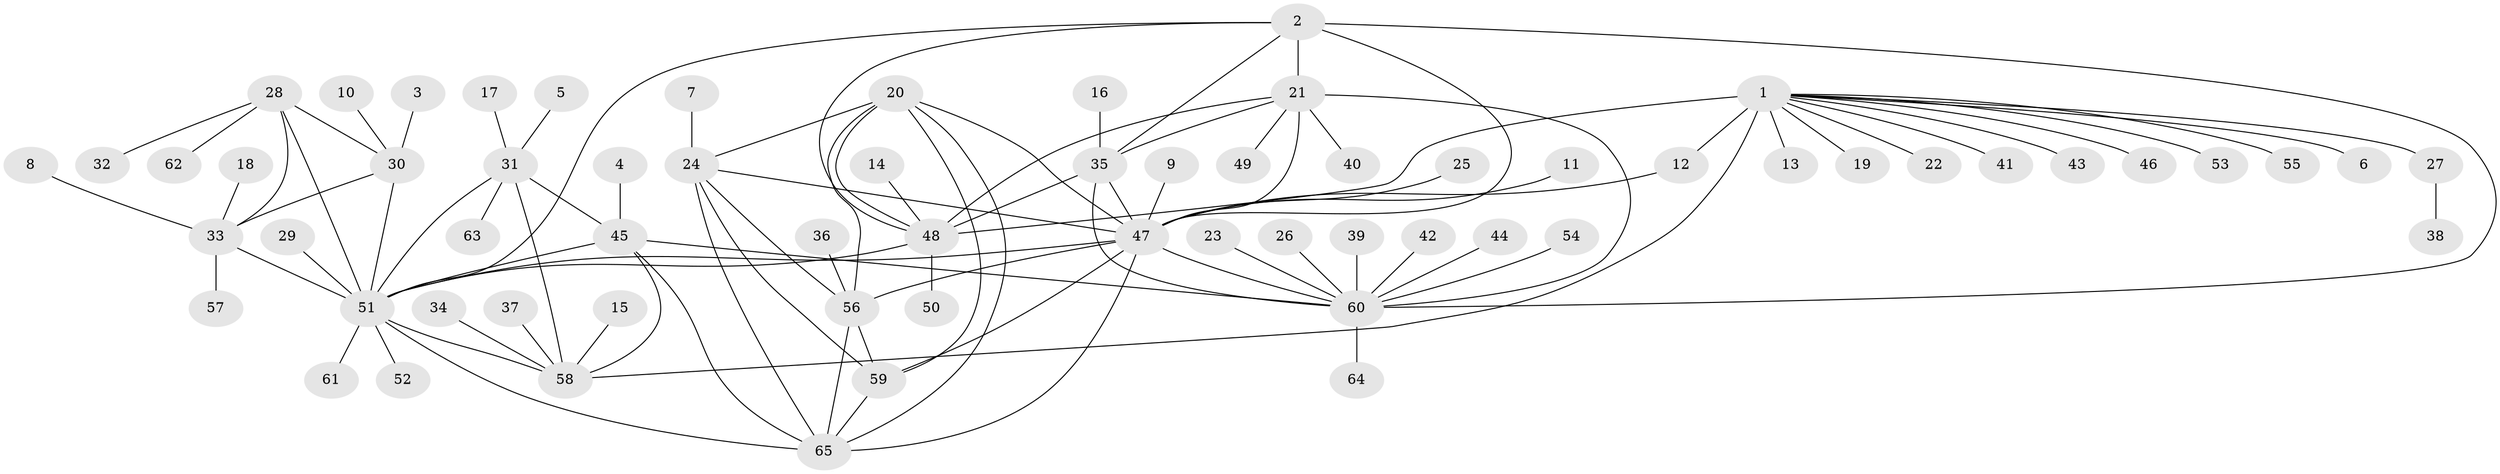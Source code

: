 // original degree distribution, {12: 0.015503875968992248, 11: 0.03875968992248062, 8: 0.06976744186046512, 5: 0.007751937984496124, 7: 0.023255813953488372, 10: 0.015503875968992248, 6: 0.03875968992248062, 9: 0.023255813953488372, 1: 0.6124031007751938, 4: 0.015503875968992248, 2: 0.11627906976744186, 3: 0.023255813953488372}
// Generated by graph-tools (version 1.1) at 2025/50/03/09/25 03:50:43]
// undirected, 65 vertices, 96 edges
graph export_dot {
graph [start="1"]
  node [color=gray90,style=filled];
  1;
  2;
  3;
  4;
  5;
  6;
  7;
  8;
  9;
  10;
  11;
  12;
  13;
  14;
  15;
  16;
  17;
  18;
  19;
  20;
  21;
  22;
  23;
  24;
  25;
  26;
  27;
  28;
  29;
  30;
  31;
  32;
  33;
  34;
  35;
  36;
  37;
  38;
  39;
  40;
  41;
  42;
  43;
  44;
  45;
  46;
  47;
  48;
  49;
  50;
  51;
  52;
  53;
  54;
  55;
  56;
  57;
  58;
  59;
  60;
  61;
  62;
  63;
  64;
  65;
  1 -- 6 [weight=1.0];
  1 -- 12 [weight=1.0];
  1 -- 13 [weight=1.0];
  1 -- 19 [weight=1.0];
  1 -- 22 [weight=1.0];
  1 -- 27 [weight=1.0];
  1 -- 41 [weight=1.0];
  1 -- 43 [weight=1.0];
  1 -- 46 [weight=1.0];
  1 -- 48 [weight=8.0];
  1 -- 53 [weight=1.0];
  1 -- 55 [weight=1.0];
  1 -- 58 [weight=1.0];
  2 -- 21 [weight=1.0];
  2 -- 35 [weight=1.0];
  2 -- 47 [weight=1.0];
  2 -- 48 [weight=1.0];
  2 -- 51 [weight=1.0];
  2 -- 60 [weight=2.0];
  3 -- 30 [weight=1.0];
  4 -- 45 [weight=1.0];
  5 -- 31 [weight=1.0];
  7 -- 24 [weight=1.0];
  8 -- 33 [weight=1.0];
  9 -- 47 [weight=1.0];
  10 -- 30 [weight=1.0];
  11 -- 47 [weight=1.0];
  12 -- 47 [weight=1.0];
  14 -- 48 [weight=1.0];
  15 -- 58 [weight=1.0];
  16 -- 35 [weight=1.0];
  17 -- 31 [weight=1.0];
  18 -- 33 [weight=1.0];
  20 -- 24 [weight=1.0];
  20 -- 47 [weight=1.0];
  20 -- 48 [weight=1.0];
  20 -- 56 [weight=1.0];
  20 -- 59 [weight=1.0];
  20 -- 65 [weight=1.0];
  21 -- 35 [weight=1.0];
  21 -- 40 [weight=1.0];
  21 -- 47 [weight=1.0];
  21 -- 48 [weight=1.0];
  21 -- 49 [weight=1.0];
  21 -- 60 [weight=2.0];
  23 -- 60 [weight=1.0];
  24 -- 47 [weight=1.0];
  24 -- 56 [weight=1.0];
  24 -- 59 [weight=1.0];
  24 -- 65 [weight=1.0];
  25 -- 47 [weight=1.0];
  26 -- 60 [weight=1.0];
  27 -- 38 [weight=1.0];
  28 -- 30 [weight=1.0];
  28 -- 32 [weight=1.0];
  28 -- 33 [weight=1.0];
  28 -- 51 [weight=3.0];
  28 -- 62 [weight=1.0];
  29 -- 51 [weight=1.0];
  30 -- 33 [weight=1.0];
  30 -- 51 [weight=3.0];
  31 -- 45 [weight=3.0];
  31 -- 51 [weight=3.0];
  31 -- 58 [weight=3.0];
  31 -- 63 [weight=1.0];
  33 -- 51 [weight=3.0];
  33 -- 57 [weight=1.0];
  34 -- 58 [weight=1.0];
  35 -- 47 [weight=1.0];
  35 -- 48 [weight=2.0];
  35 -- 60 [weight=2.0];
  36 -- 56 [weight=1.0];
  37 -- 58 [weight=1.0];
  39 -- 60 [weight=1.0];
  42 -- 60 [weight=1.0];
  44 -- 60 [weight=1.0];
  45 -- 51 [weight=1.0];
  45 -- 58 [weight=1.0];
  45 -- 60 [weight=1.0];
  45 -- 65 [weight=1.0];
  47 -- 51 [weight=2.0];
  47 -- 56 [weight=1.0];
  47 -- 59 [weight=1.0];
  47 -- 60 [weight=2.0];
  47 -- 65 [weight=1.0];
  48 -- 50 [weight=1.0];
  48 -- 51 [weight=1.0];
  51 -- 52 [weight=1.0];
  51 -- 58 [weight=1.0];
  51 -- 61 [weight=1.0];
  51 -- 65 [weight=1.0];
  54 -- 60 [weight=1.0];
  56 -- 59 [weight=1.0];
  56 -- 65 [weight=1.0];
  59 -- 65 [weight=1.0];
  60 -- 64 [weight=1.0];
}
